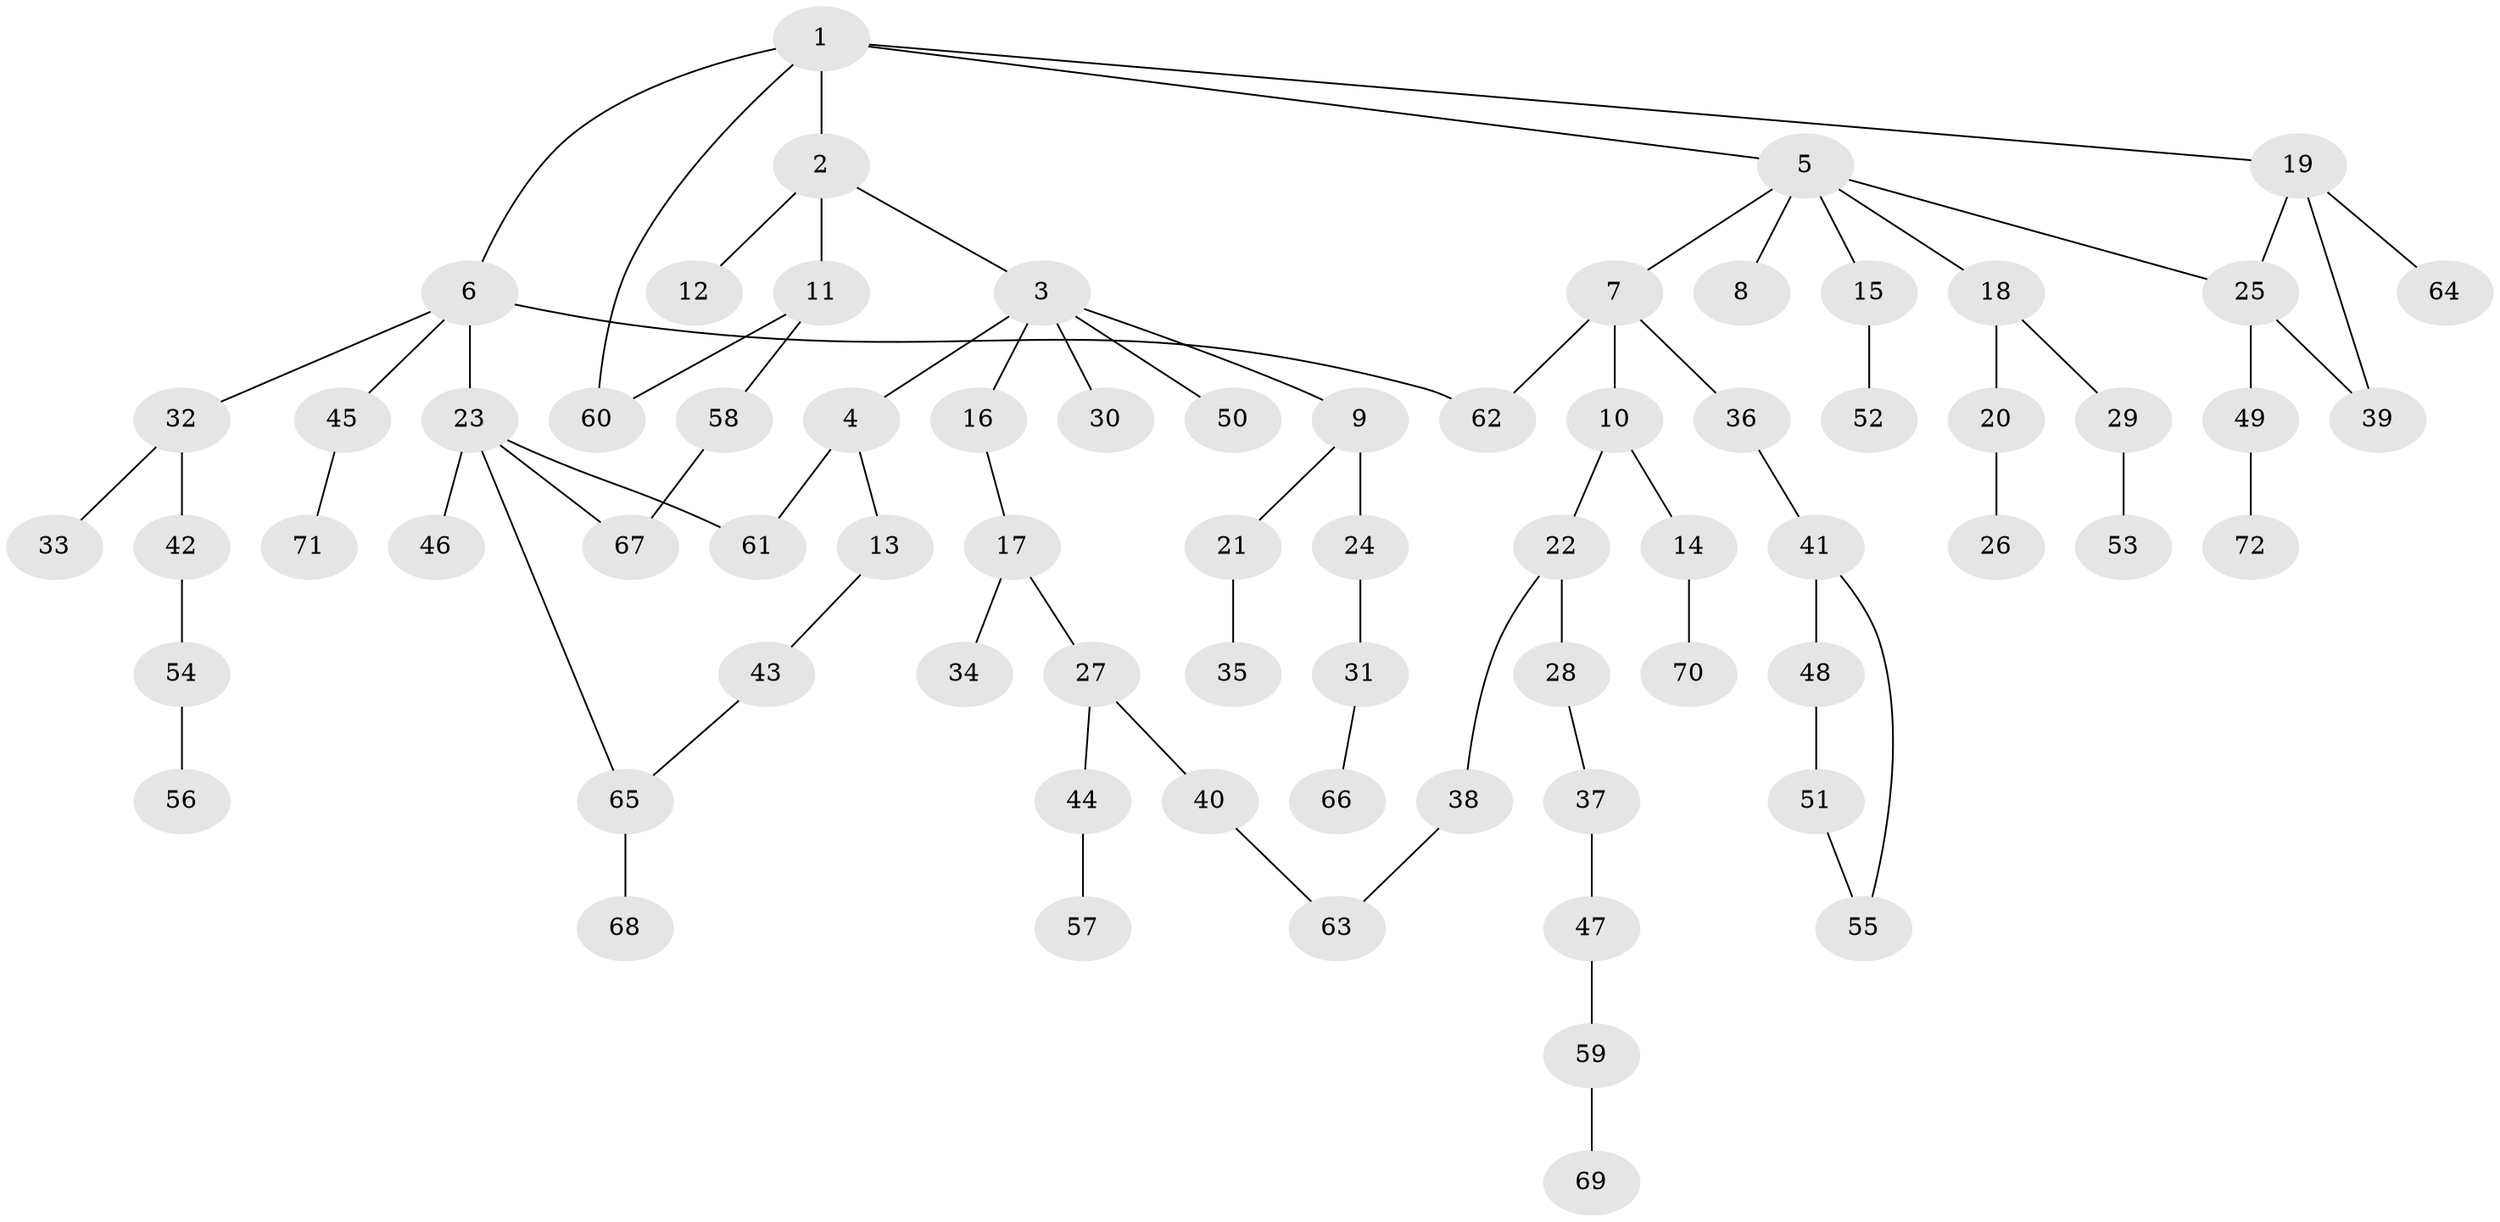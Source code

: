 // Generated by graph-tools (version 1.1) at 2025/13/03/09/25 04:13:31]
// undirected, 72 vertices, 80 edges
graph export_dot {
graph [start="1"]
  node [color=gray90,style=filled];
  1;
  2;
  3;
  4;
  5;
  6;
  7;
  8;
  9;
  10;
  11;
  12;
  13;
  14;
  15;
  16;
  17;
  18;
  19;
  20;
  21;
  22;
  23;
  24;
  25;
  26;
  27;
  28;
  29;
  30;
  31;
  32;
  33;
  34;
  35;
  36;
  37;
  38;
  39;
  40;
  41;
  42;
  43;
  44;
  45;
  46;
  47;
  48;
  49;
  50;
  51;
  52;
  53;
  54;
  55;
  56;
  57;
  58;
  59;
  60;
  61;
  62;
  63;
  64;
  65;
  66;
  67;
  68;
  69;
  70;
  71;
  72;
  1 -- 2;
  1 -- 5;
  1 -- 6;
  1 -- 19;
  1 -- 60;
  2 -- 3;
  2 -- 11;
  2 -- 12;
  3 -- 4;
  3 -- 9;
  3 -- 16;
  3 -- 30;
  3 -- 50;
  4 -- 13;
  4 -- 61;
  5 -- 7;
  5 -- 8;
  5 -- 15;
  5 -- 18;
  5 -- 25;
  6 -- 23;
  6 -- 32;
  6 -- 45;
  6 -- 62;
  7 -- 10;
  7 -- 36;
  7 -- 62;
  9 -- 21;
  9 -- 24;
  10 -- 14;
  10 -- 22;
  11 -- 58;
  11 -- 60;
  13 -- 43;
  14 -- 70;
  15 -- 52;
  16 -- 17;
  17 -- 27;
  17 -- 34;
  18 -- 20;
  18 -- 29;
  19 -- 64;
  19 -- 39;
  19 -- 25;
  20 -- 26;
  21 -- 35;
  22 -- 28;
  22 -- 38;
  23 -- 46;
  23 -- 61;
  23 -- 65;
  23 -- 67;
  24 -- 31;
  25 -- 39;
  25 -- 49;
  27 -- 40;
  27 -- 44;
  28 -- 37;
  29 -- 53;
  31 -- 66;
  32 -- 33;
  32 -- 42;
  36 -- 41;
  37 -- 47;
  38 -- 63;
  40 -- 63;
  41 -- 48;
  41 -- 55;
  42 -- 54;
  43 -- 65;
  44 -- 57;
  45 -- 71;
  47 -- 59;
  48 -- 51;
  49 -- 72;
  51 -- 55;
  54 -- 56;
  58 -- 67;
  59 -- 69;
  65 -- 68;
}
